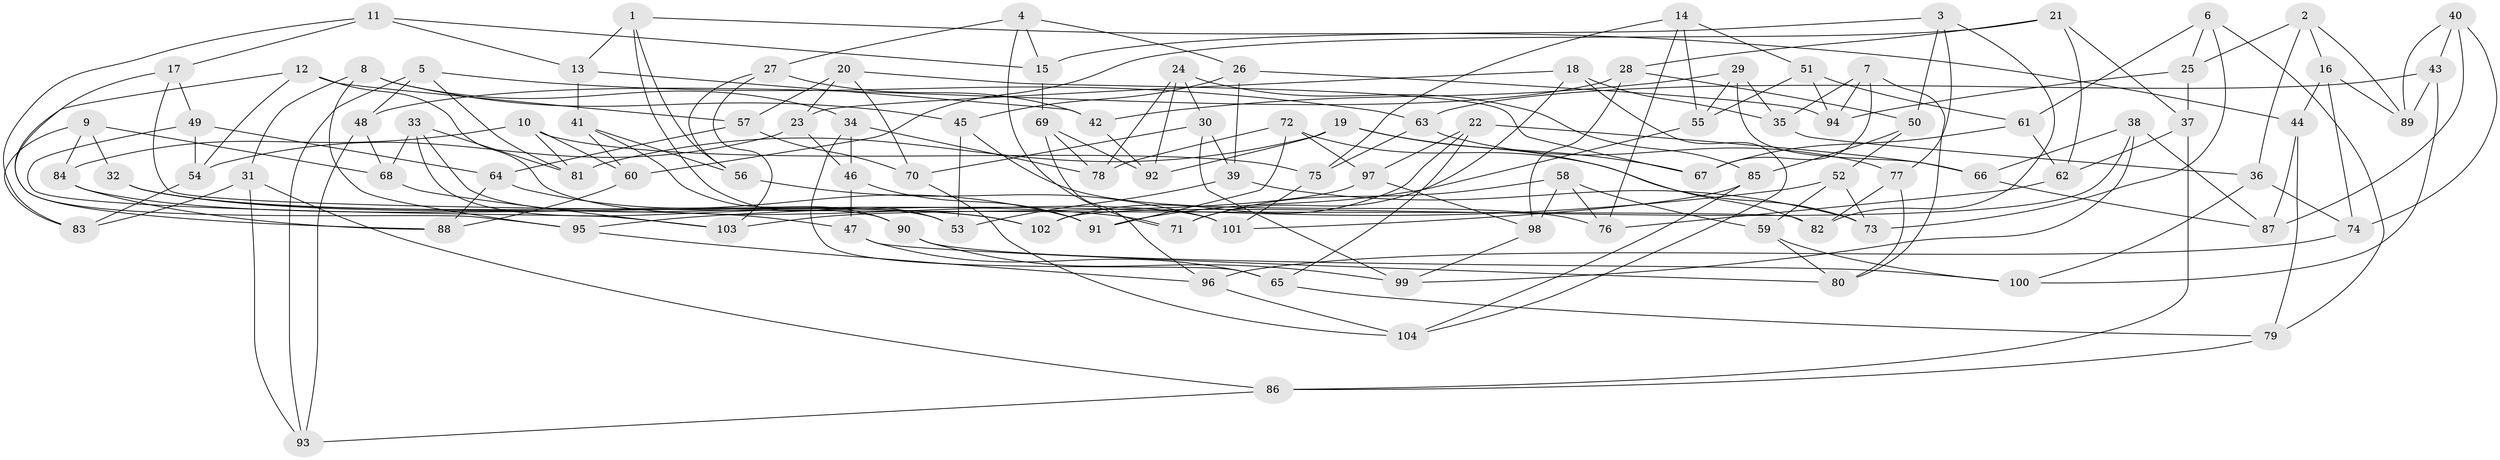 // Generated by graph-tools (version 1.1) at 2025/16/03/09/25 04:16:22]
// undirected, 104 vertices, 208 edges
graph export_dot {
graph [start="1"]
  node [color=gray90,style=filled];
  1;
  2;
  3;
  4;
  5;
  6;
  7;
  8;
  9;
  10;
  11;
  12;
  13;
  14;
  15;
  16;
  17;
  18;
  19;
  20;
  21;
  22;
  23;
  24;
  25;
  26;
  27;
  28;
  29;
  30;
  31;
  32;
  33;
  34;
  35;
  36;
  37;
  38;
  39;
  40;
  41;
  42;
  43;
  44;
  45;
  46;
  47;
  48;
  49;
  50;
  51;
  52;
  53;
  54;
  55;
  56;
  57;
  58;
  59;
  60;
  61;
  62;
  63;
  64;
  65;
  66;
  67;
  68;
  69;
  70;
  71;
  72;
  73;
  74;
  75;
  76;
  77;
  78;
  79;
  80;
  81;
  82;
  83;
  84;
  85;
  86;
  87;
  88;
  89;
  90;
  91;
  92;
  93;
  94;
  95;
  96;
  97;
  98;
  99;
  100;
  101;
  102;
  103;
  104;
  1 -- 13;
  1 -- 56;
  1 -- 44;
  1 -- 53;
  2 -- 36;
  2 -- 16;
  2 -- 25;
  2 -- 89;
  3 -- 50;
  3 -- 15;
  3 -- 82;
  3 -- 77;
  4 -- 15;
  4 -- 27;
  4 -- 26;
  4 -- 71;
  5 -- 93;
  5 -- 48;
  5 -- 63;
  5 -- 81;
  6 -- 61;
  6 -- 25;
  6 -- 73;
  6 -- 79;
  7 -- 35;
  7 -- 94;
  7 -- 80;
  7 -- 67;
  8 -- 45;
  8 -- 95;
  8 -- 31;
  8 -- 34;
  9 -- 32;
  9 -- 84;
  9 -- 83;
  9 -- 68;
  10 -- 84;
  10 -- 81;
  10 -- 75;
  10 -- 60;
  11 -- 17;
  11 -- 13;
  11 -- 83;
  11 -- 15;
  12 -- 57;
  12 -- 54;
  12 -- 101;
  12 -- 88;
  13 -- 42;
  13 -- 41;
  14 -- 76;
  14 -- 51;
  14 -- 75;
  14 -- 55;
  15 -- 69;
  16 -- 89;
  16 -- 44;
  16 -- 74;
  17 -- 95;
  17 -- 82;
  17 -- 49;
  18 -- 35;
  18 -- 71;
  18 -- 23;
  18 -- 104;
  19 -- 67;
  19 -- 82;
  19 -- 92;
  19 -- 81;
  20 -- 23;
  20 -- 57;
  20 -- 67;
  20 -- 70;
  21 -- 62;
  21 -- 37;
  21 -- 28;
  21 -- 60;
  22 -- 65;
  22 -- 66;
  22 -- 97;
  22 -- 102;
  23 -- 54;
  23 -- 46;
  24 -- 92;
  24 -- 78;
  24 -- 85;
  24 -- 30;
  25 -- 37;
  25 -- 94;
  26 -- 94;
  26 -- 45;
  26 -- 39;
  27 -- 42;
  27 -- 56;
  27 -- 103;
  28 -- 98;
  28 -- 50;
  28 -- 48;
  29 -- 42;
  29 -- 35;
  29 -- 55;
  29 -- 66;
  30 -- 70;
  30 -- 39;
  30 -- 99;
  31 -- 93;
  31 -- 86;
  31 -- 83;
  32 -- 47;
  32 -- 102;
  32 -- 71;
  33 -- 90;
  33 -- 53;
  33 -- 81;
  33 -- 68;
  34 -- 78;
  34 -- 46;
  34 -- 65;
  35 -- 36;
  36 -- 100;
  36 -- 74;
  37 -- 62;
  37 -- 86;
  38 -- 99;
  38 -- 66;
  38 -- 102;
  38 -- 87;
  39 -- 53;
  39 -- 73;
  40 -- 87;
  40 -- 43;
  40 -- 89;
  40 -- 74;
  41 -- 60;
  41 -- 90;
  41 -- 56;
  42 -- 92;
  43 -- 100;
  43 -- 89;
  43 -- 63;
  44 -- 87;
  44 -- 79;
  45 -- 53;
  45 -- 76;
  46 -- 47;
  46 -- 91;
  47 -- 80;
  47 -- 65;
  48 -- 93;
  48 -- 68;
  49 -- 103;
  49 -- 54;
  49 -- 64;
  50 -- 52;
  50 -- 85;
  51 -- 61;
  51 -- 94;
  51 -- 55;
  52 -- 73;
  52 -- 59;
  52 -- 95;
  54 -- 83;
  55 -- 91;
  56 -- 101;
  57 -- 70;
  57 -- 64;
  58 -- 98;
  58 -- 71;
  58 -- 76;
  58 -- 59;
  59 -- 80;
  59 -- 100;
  60 -- 88;
  61 -- 67;
  61 -- 62;
  62 -- 76;
  63 -- 75;
  63 -- 77;
  64 -- 91;
  64 -- 88;
  65 -- 79;
  66 -- 87;
  68 -- 103;
  69 -- 96;
  69 -- 92;
  69 -- 78;
  70 -- 104;
  72 -- 78;
  72 -- 91;
  72 -- 73;
  72 -- 97;
  74 -- 96;
  75 -- 101;
  77 -- 80;
  77 -- 82;
  79 -- 86;
  84 -- 102;
  84 -- 88;
  85 -- 104;
  85 -- 101;
  86 -- 93;
  90 -- 100;
  90 -- 99;
  95 -- 96;
  96 -- 104;
  97 -- 98;
  97 -- 103;
  98 -- 99;
}
